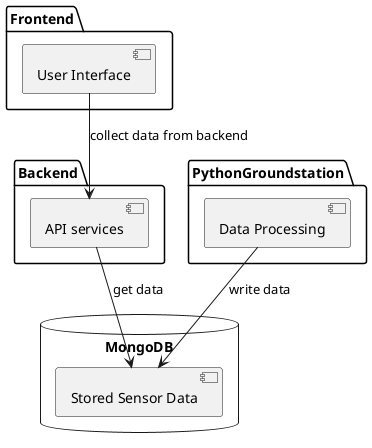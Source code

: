 @startuml Overall System Architecture

package "Frontend" {
  [User Interface]
}

package "Backend" {
  [API services]
}

database "MongoDB" { 
  [Stored Sensor Data]
}

package "PythonGroundstation" {
  [Data Processing]
}
[Data Processing] --> [Stored Sensor Data] : write data
[API services] --> [Stored Sensor Data] : get data
[User Interface] --> [API services] : collect data from backend



@enduml